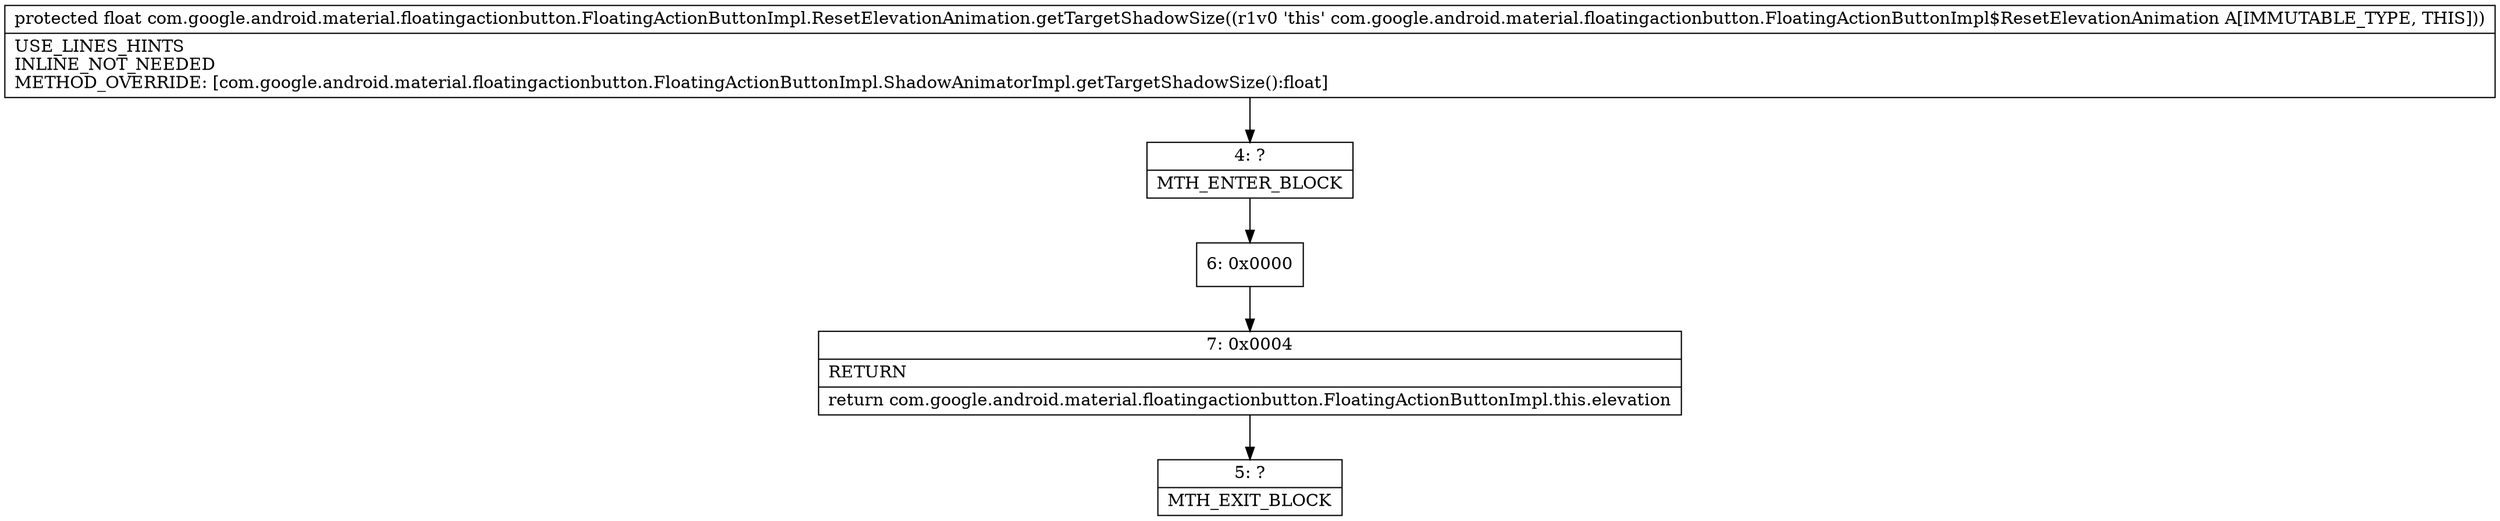 digraph "CFG forcom.google.android.material.floatingactionbutton.FloatingActionButtonImpl.ResetElevationAnimation.getTargetShadowSize()F" {
Node_4 [shape=record,label="{4\:\ ?|MTH_ENTER_BLOCK\l}"];
Node_6 [shape=record,label="{6\:\ 0x0000}"];
Node_7 [shape=record,label="{7\:\ 0x0004|RETURN\l|return com.google.android.material.floatingactionbutton.FloatingActionButtonImpl.this.elevation\l}"];
Node_5 [shape=record,label="{5\:\ ?|MTH_EXIT_BLOCK\l}"];
MethodNode[shape=record,label="{protected float com.google.android.material.floatingactionbutton.FloatingActionButtonImpl.ResetElevationAnimation.getTargetShadowSize((r1v0 'this' com.google.android.material.floatingactionbutton.FloatingActionButtonImpl$ResetElevationAnimation A[IMMUTABLE_TYPE, THIS]))  | USE_LINES_HINTS\lINLINE_NOT_NEEDED\lMETHOD_OVERRIDE: [com.google.android.material.floatingactionbutton.FloatingActionButtonImpl.ShadowAnimatorImpl.getTargetShadowSize():float]\l}"];
MethodNode -> Node_4;Node_4 -> Node_6;
Node_6 -> Node_7;
Node_7 -> Node_5;
}

